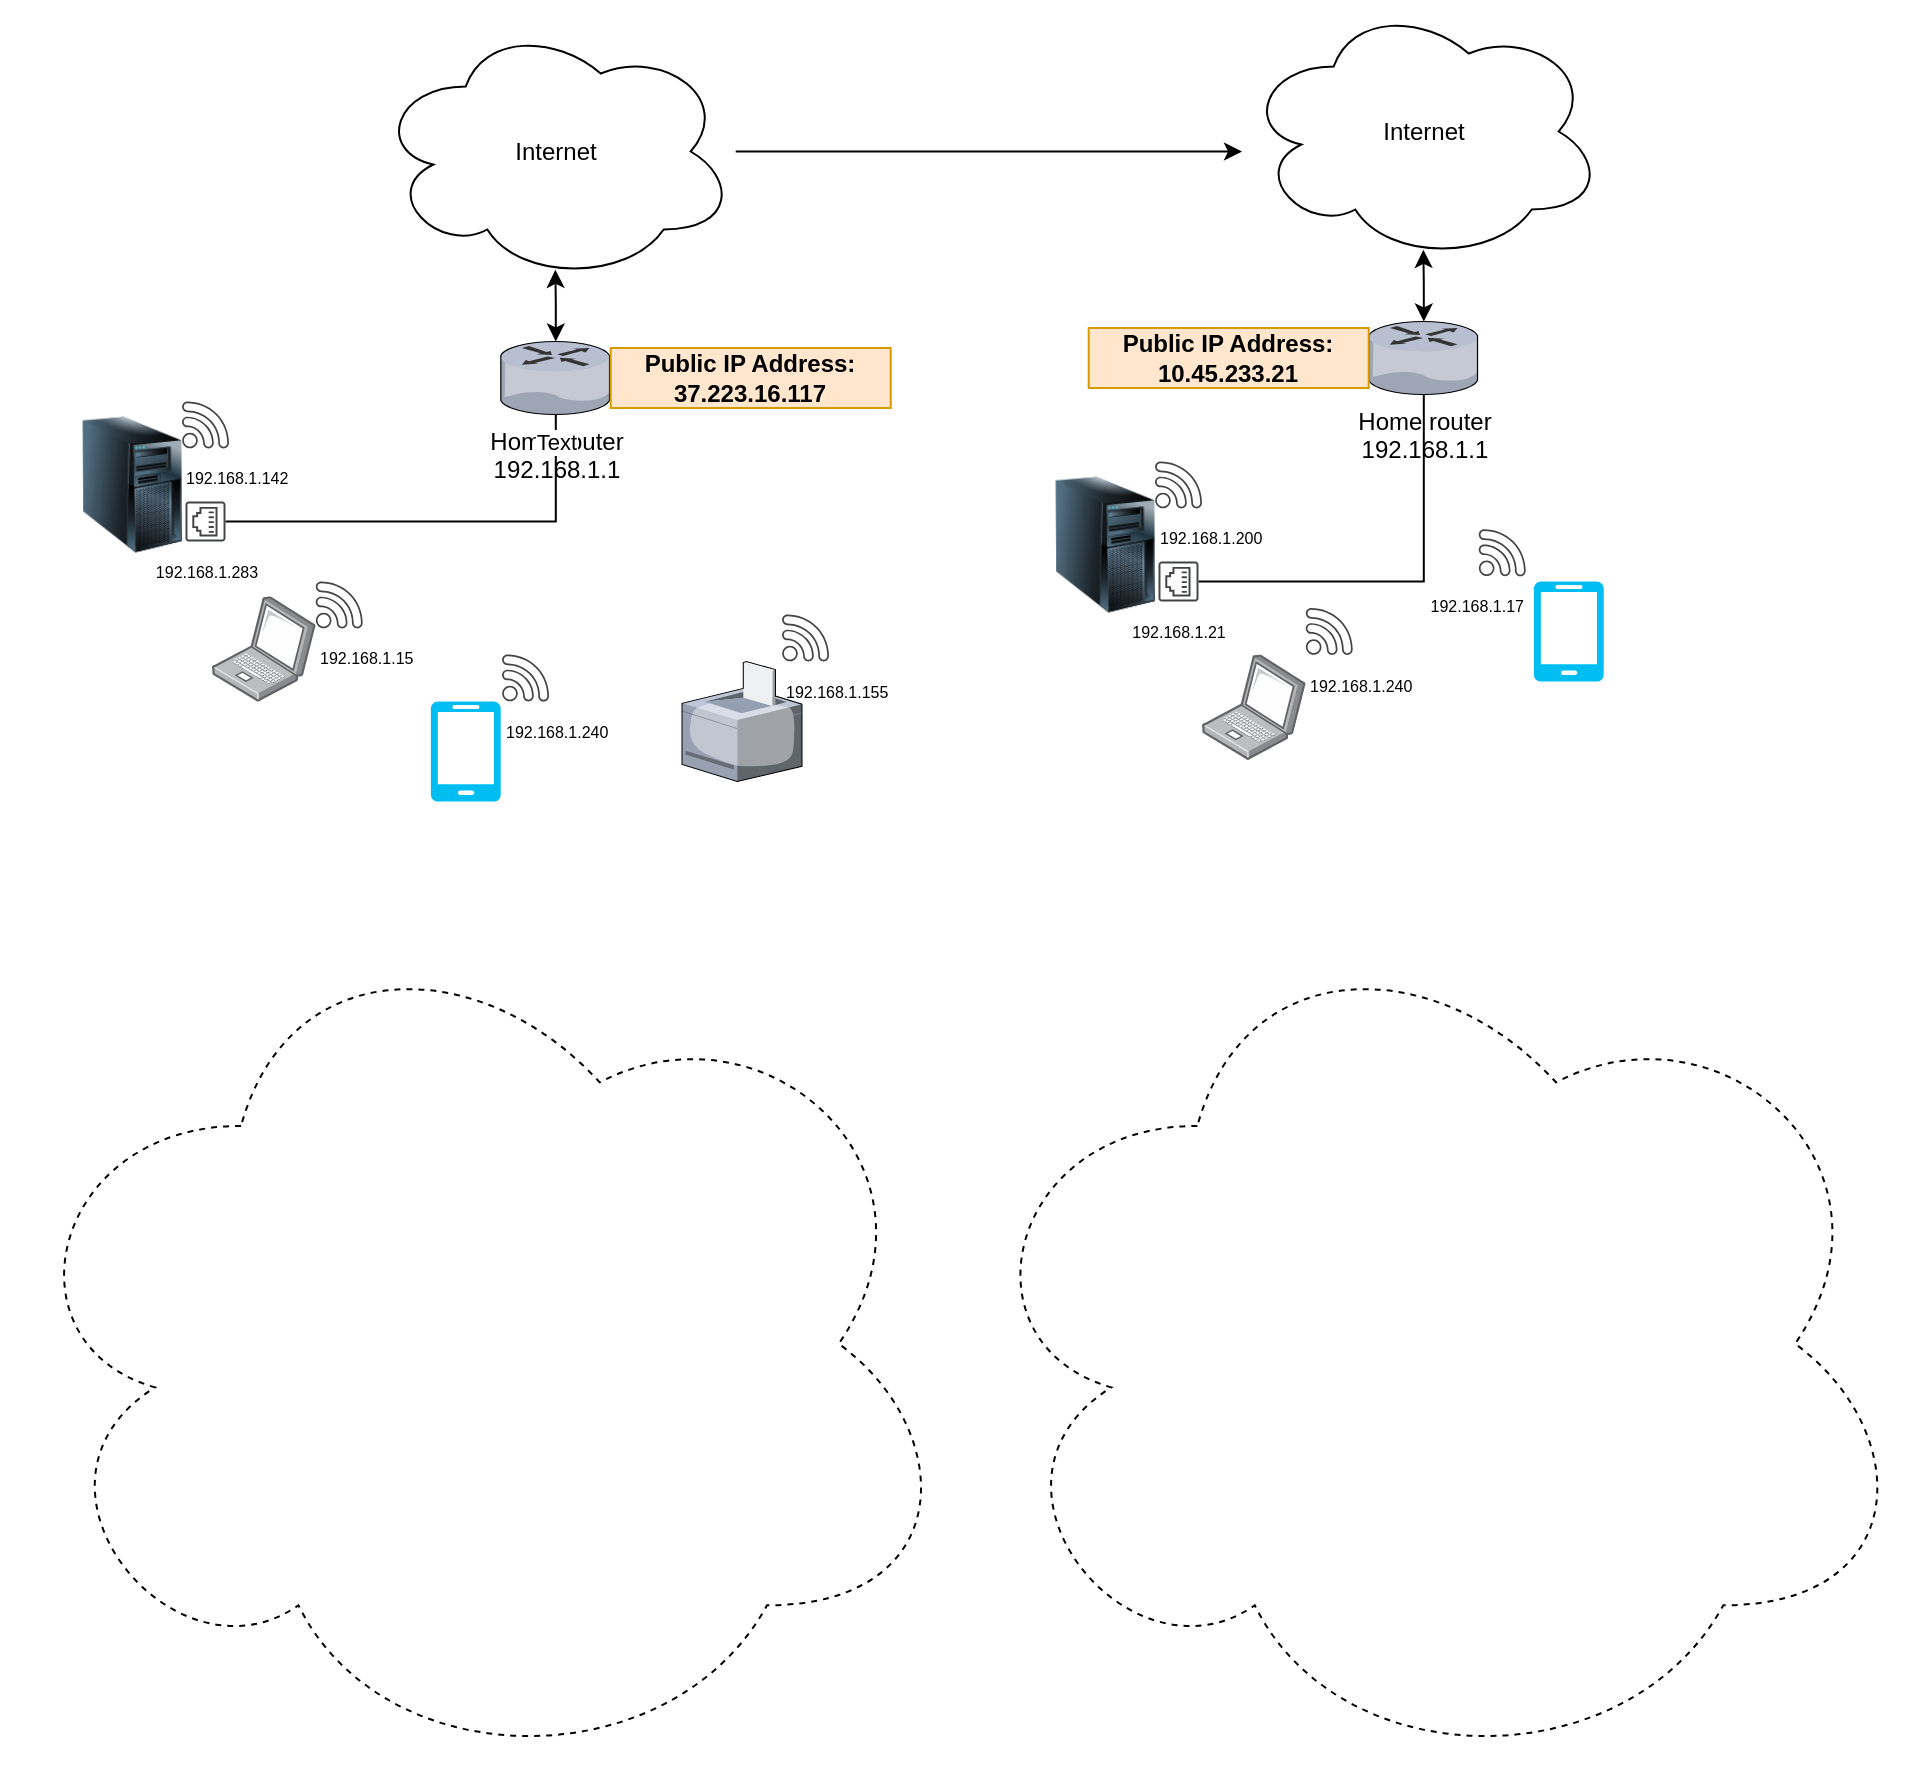 <mxfile version="26.0.6">
  <diagram name="Página-1" id="ByPnyzdSTrtcEhe8VtN3">
    <mxGraphModel dx="2253" dy="781" grid="1" gridSize="10" guides="1" tooltips="1" connect="1" arrows="1" fold="1" page="1" pageScale="1" pageWidth="827" pageHeight="1169" background="#ffffff" math="0" shadow="0">
      <root>
        <mxCell id="0" />
        <mxCell id="1" parent="0" />
        <mxCell id="K6Pyr4SFYFlHtut3ddDA-1" value="Home router&lt;div&gt;192.168.1.1&lt;/div&gt;" style="verticalLabelPosition=bottom;sketch=0;aspect=fixed;html=1;verticalAlign=top;strokeColor=none;align=center;outlineConnect=0;shape=mxgraph.citrix.router;" parent="1" vertex="1">
          <mxGeometry x="229.35" y="236.75" width="55" height="36.5" as="geometry" />
        </mxCell>
        <mxCell id="K6Pyr4SFYFlHtut3ddDA-3" value="" style="verticalLabelPosition=bottom;html=1;verticalAlign=top;align=center;strokeColor=none;fillColor=#00BEF2;shape=mxgraph.azure.mobile;pointerEvents=1;" parent="1" vertex="1">
          <mxGeometry x="194.35" y="416.75" width="35" height="50" as="geometry" />
        </mxCell>
        <mxCell id="K6Pyr4SFYFlHtut3ddDA-4" value="" style="image;points=[];aspect=fixed;html=1;align=center;shadow=0;dashed=0;image=img/lib/allied_telesis/computer_and_terminals/Laptop.svg;" parent="1" vertex="1">
          <mxGeometry x="84.99" y="364.15" width="51.86" height="52.6" as="geometry" />
        </mxCell>
        <mxCell id="rJXVXiWx6eMoC_5AmnGX-2" value="" style="verticalLabelPosition=bottom;sketch=0;aspect=fixed;html=1;verticalAlign=top;strokeColor=none;align=center;outlineConnect=0;shape=mxgraph.citrix.printer;" parent="1" vertex="1">
          <mxGeometry x="320" y="396.75" width="60" height="60" as="geometry" />
        </mxCell>
        <mxCell id="rJXVXiWx6eMoC_5AmnGX-3" value="" style="image;html=1;image=img/lib/clip_art/computers/Server_Tower_128x128.png" parent="1" vertex="1">
          <mxGeometry x="20" y="273.25" width="50" height="70" as="geometry" />
        </mxCell>
        <mxCell id="rJXVXiWx6eMoC_5AmnGX-6" style="edgeStyle=orthogonalEdgeStyle;rounded=0;orthogonalLoop=1;jettySize=auto;html=1;endArrow=none;endFill=0;" parent="1" source="rJXVXiWx6eMoC_5AmnGX-4" target="K6Pyr4SFYFlHtut3ddDA-1" edge="1">
          <mxGeometry relative="1" as="geometry" />
        </mxCell>
        <mxCell id="PfqUwRSOz3h14KbHQ9jz-17" value="Text" style="edgeLabel;html=1;align=center;verticalAlign=middle;resizable=0;points=[];" vertex="1" connectable="0" parent="rJXVXiWx6eMoC_5AmnGX-6">
          <mxGeometry x="0.874" relative="1" as="geometry">
            <mxPoint as="offset" />
          </mxGeometry>
        </mxCell>
        <mxCell id="rJXVXiWx6eMoC_5AmnGX-4" value="&lt;span&gt;&lt;font style=&quot;font-size: 8px;&quot;&gt;192.168.1.283&lt;/font&gt;&lt;/span&gt;" style="sketch=0;pointerEvents=1;shadow=0;dashed=0;html=1;strokeColor=none;fillColor=#434445;aspect=fixed;labelPosition=center;verticalLabelPosition=bottom;verticalAlign=top;align=center;outlineConnect=0;shape=mxgraph.vvd.ethernet_port;direction=south;" parent="1" vertex="1">
          <mxGeometry x="71.75" y="316.75" width="20" height="20" as="geometry" />
        </mxCell>
        <mxCell id="PfqUwRSOz3h14KbHQ9jz-14" style="edgeStyle=orthogonalEdgeStyle;rounded=0;orthogonalLoop=1;jettySize=auto;html=1;" edge="1" parent="1" source="rJXVXiWx6eMoC_5AmnGX-10">
          <mxGeometry relative="1" as="geometry">
            <mxPoint x="600" y="141.75" as="targetPoint" />
          </mxGeometry>
        </mxCell>
        <mxCell id="rJXVXiWx6eMoC_5AmnGX-10" value="Internet" style="ellipse;shape=cloud;whiteSpace=wrap;html=1;" parent="1" vertex="1">
          <mxGeometry x="166.85" y="76.75" width="180" height="130" as="geometry" />
        </mxCell>
        <mxCell id="rJXVXiWx6eMoC_5AmnGX-12" style="edgeStyle=orthogonalEdgeStyle;rounded=0;orthogonalLoop=1;jettySize=auto;html=1;entryX=0.499;entryY=0.955;entryDx=0;entryDy=0;entryPerimeter=0;startArrow=classic;startFill=1;endArrow=classic;endFill=1;" parent="1" source="K6Pyr4SFYFlHtut3ddDA-1" target="rJXVXiWx6eMoC_5AmnGX-10" edge="1">
          <mxGeometry relative="1" as="geometry" />
        </mxCell>
        <mxCell id="rJXVXiWx6eMoC_5AmnGX-17" value="&lt;font style=&quot;font-size: 8px;&quot;&gt;192.168.1.142&lt;/font&gt;" style="sketch=0;pointerEvents=1;shadow=0;dashed=0;html=1;strokeColor=none;fillColor=#434445;aspect=fixed;labelPosition=center;verticalLabelPosition=bottom;verticalAlign=top;align=left;outlineConnect=0;shape=mxgraph.vvd.wi_fi;" parent="1" vertex="1">
          <mxGeometry x="70" y="266.75" width="23.5" height="23.5" as="geometry" />
        </mxCell>
        <mxCell id="rJXVXiWx6eMoC_5AmnGX-18" value="&lt;font style=&quot;font-size: 8px;&quot;&gt;192.168.1.15&lt;/font&gt;" style="sketch=0;pointerEvents=1;shadow=0;dashed=0;html=1;strokeColor=none;fillColor=#434445;aspect=fixed;labelPosition=center;verticalLabelPosition=bottom;verticalAlign=top;align=left;outlineConnect=0;shape=mxgraph.vvd.wi_fi;" parent="1" vertex="1">
          <mxGeometry x="136.85" y="356.75" width="23.5" height="23.5" as="geometry" />
        </mxCell>
        <mxCell id="rJXVXiWx6eMoC_5AmnGX-19" value="&lt;font style=&quot;font-size: 8px;&quot;&gt;192.168.1.240&lt;/font&gt;" style="sketch=0;pointerEvents=1;shadow=0;dashed=0;html=1;strokeColor=none;fillColor=#434445;aspect=fixed;labelPosition=center;verticalLabelPosition=bottom;verticalAlign=top;align=left;outlineConnect=0;shape=mxgraph.vvd.wi_fi;" parent="1" vertex="1">
          <mxGeometry x="230" y="393.25" width="23.5" height="23.5" as="geometry" />
        </mxCell>
        <mxCell id="rJXVXiWx6eMoC_5AmnGX-20" value="&lt;font style=&quot;font-size: 8px;&quot;&gt;192.168.1.155&lt;/font&gt;" style="sketch=0;pointerEvents=1;shadow=0;dashed=0;html=1;strokeColor=none;fillColor=#434445;aspect=fixed;labelPosition=center;verticalLabelPosition=bottom;verticalAlign=top;align=left;outlineConnect=0;shape=mxgraph.vvd.wi_fi;" parent="1" vertex="1">
          <mxGeometry x="370" y="373.25" width="23.5" height="23.5" as="geometry" />
        </mxCell>
        <mxCell id="PfqUwRSOz3h14KbHQ9jz-1" value="Home router&lt;div&gt;192.168.1.1&lt;/div&gt;" style="verticalLabelPosition=bottom;sketch=0;aspect=fixed;html=1;verticalAlign=top;strokeColor=none;align=center;outlineConnect=0;shape=mxgraph.citrix.router;" vertex="1" parent="1">
          <mxGeometry x="663.35" y="226.75" width="55" height="36.5" as="geometry" />
        </mxCell>
        <mxCell id="PfqUwRSOz3h14KbHQ9jz-2" value="" style="verticalLabelPosition=bottom;html=1;verticalAlign=top;align=center;strokeColor=none;fillColor=#00BEF2;shape=mxgraph.azure.mobile;pointerEvents=1;" vertex="1" parent="1">
          <mxGeometry x="745.85" y="356.75" width="35" height="50" as="geometry" />
        </mxCell>
        <mxCell id="PfqUwRSOz3h14KbHQ9jz-3" value="" style="image;points=[];aspect=fixed;html=1;align=center;shadow=0;dashed=0;image=img/lib/allied_telesis/computer_and_terminals/Laptop.svg;" vertex="1" parent="1">
          <mxGeometry x="580" y="393.25" width="51.86" height="52.6" as="geometry" />
        </mxCell>
        <mxCell id="PfqUwRSOz3h14KbHQ9jz-5" value="" style="image;html=1;image=img/lib/clip_art/computers/Server_Tower_128x128.png" vertex="1" parent="1">
          <mxGeometry x="506.5" y="303.25" width="50" height="70" as="geometry" />
        </mxCell>
        <mxCell id="PfqUwRSOz3h14KbHQ9jz-6" style="edgeStyle=orthogonalEdgeStyle;rounded=0;orthogonalLoop=1;jettySize=auto;html=1;endArrow=none;endFill=0;" edge="1" parent="1" source="PfqUwRSOz3h14KbHQ9jz-7" target="PfqUwRSOz3h14KbHQ9jz-1">
          <mxGeometry relative="1" as="geometry" />
        </mxCell>
        <mxCell id="PfqUwRSOz3h14KbHQ9jz-7" value="&lt;span&gt;&lt;font style=&quot;font-size: 8px;&quot;&gt;192.168.1.21&lt;/font&gt;&lt;/span&gt;" style="sketch=0;pointerEvents=1;shadow=0;dashed=0;html=1;strokeColor=none;fillColor=#434445;aspect=fixed;labelPosition=center;verticalLabelPosition=bottom;verticalAlign=top;align=center;outlineConnect=0;shape=mxgraph.vvd.ethernet_port;direction=south;" vertex="1" parent="1">
          <mxGeometry x="558.25" y="346.75" width="20" height="20" as="geometry" />
        </mxCell>
        <mxCell id="PfqUwRSOz3h14KbHQ9jz-8" value="Internet" style="ellipse;shape=cloud;whiteSpace=wrap;html=1;" vertex="1" parent="1">
          <mxGeometry x="600.85" y="66.75" width="180" height="130" as="geometry" />
        </mxCell>
        <mxCell id="PfqUwRSOz3h14KbHQ9jz-9" style="edgeStyle=orthogonalEdgeStyle;rounded=0;orthogonalLoop=1;jettySize=auto;html=1;entryX=0.499;entryY=0.955;entryDx=0;entryDy=0;entryPerimeter=0;startArrow=classic;startFill=1;endArrow=classic;endFill=1;" edge="1" parent="1" source="PfqUwRSOz3h14KbHQ9jz-1" target="PfqUwRSOz3h14KbHQ9jz-8">
          <mxGeometry relative="1" as="geometry" />
        </mxCell>
        <mxCell id="PfqUwRSOz3h14KbHQ9jz-10" value="&lt;div&gt;&lt;font style=&quot;font-size: 8px;&quot;&gt;192.168.1.200&lt;/font&gt;&lt;/div&gt;" style="sketch=0;pointerEvents=1;shadow=0;dashed=0;html=1;strokeColor=none;fillColor=#434445;aspect=fixed;labelPosition=center;verticalLabelPosition=bottom;verticalAlign=top;align=left;outlineConnect=0;shape=mxgraph.vvd.wi_fi;" vertex="1" parent="1">
          <mxGeometry x="556.5" y="296.75" width="23.5" height="23.5" as="geometry" />
        </mxCell>
        <mxCell id="PfqUwRSOz3h14KbHQ9jz-11" value="&lt;font style=&quot;font-size: 8px;&quot;&gt;192.168.1.240&lt;/font&gt;" style="sketch=0;pointerEvents=1;shadow=0;dashed=0;html=1;strokeColor=none;fillColor=#434445;aspect=fixed;labelPosition=center;verticalLabelPosition=bottom;verticalAlign=top;align=left;outlineConnect=0;shape=mxgraph.vvd.wi_fi;" vertex="1" parent="1">
          <mxGeometry x="631.86" y="370" width="23.5" height="23.5" as="geometry" />
        </mxCell>
        <mxCell id="PfqUwRSOz3h14KbHQ9jz-12" value="&lt;font style=&quot;font-size: 8px;&quot;&gt;192.168.1.17&lt;/font&gt;" style="sketch=0;pointerEvents=1;shadow=0;dashed=0;html=1;strokeColor=none;fillColor=#434445;aspect=fixed;labelPosition=center;verticalLabelPosition=bottom;verticalAlign=top;align=right;outlineConnect=0;shape=mxgraph.vvd.wi_fi;" vertex="1" parent="1">
          <mxGeometry x="718.35" y="330.65" width="23.5" height="23.5" as="geometry" />
        </mxCell>
        <mxCell id="PfqUwRSOz3h14KbHQ9jz-15" value="&lt;b&gt;Public IP Address: 37.223.16.117&lt;/b&gt;" style="text;html=1;align=center;verticalAlign=middle;whiteSpace=wrap;rounded=0;fillColor=#ffe6cc;strokeColor=#d79b00;" vertex="1" parent="1">
          <mxGeometry x="284.35" y="240" width="140" height="30" as="geometry" />
        </mxCell>
        <mxCell id="PfqUwRSOz3h14KbHQ9jz-16" value="&lt;b&gt;Public IP Address: 10.45.233.21&lt;/b&gt;" style="text;html=1;align=center;verticalAlign=middle;whiteSpace=wrap;rounded=0;fillColor=#ffe6cc;strokeColor=#d79b00;" vertex="1" parent="1">
          <mxGeometry x="523.35" y="230" width="140" height="30" as="geometry" />
        </mxCell>
        <mxCell id="PfqUwRSOz3h14KbHQ9jz-18" value="" style="ellipse;shape=cloud;whiteSpace=wrap;html=1;fillColor=none;strokeColor=default;dashed=1;" vertex="1" parent="1">
          <mxGeometry x="-20" y="520" width="478.15" height="435.8" as="geometry" />
        </mxCell>
        <mxCell id="PfqUwRSOz3h14KbHQ9jz-19" value="" style="ellipse;shape=cloud;whiteSpace=wrap;html=1;fillColor=none;strokeColor=default;dashed=1;" vertex="1" parent="1">
          <mxGeometry x="458.15" y="520" width="478.15" height="435.8" as="geometry" />
        </mxCell>
      </root>
    </mxGraphModel>
  </diagram>
</mxfile>
